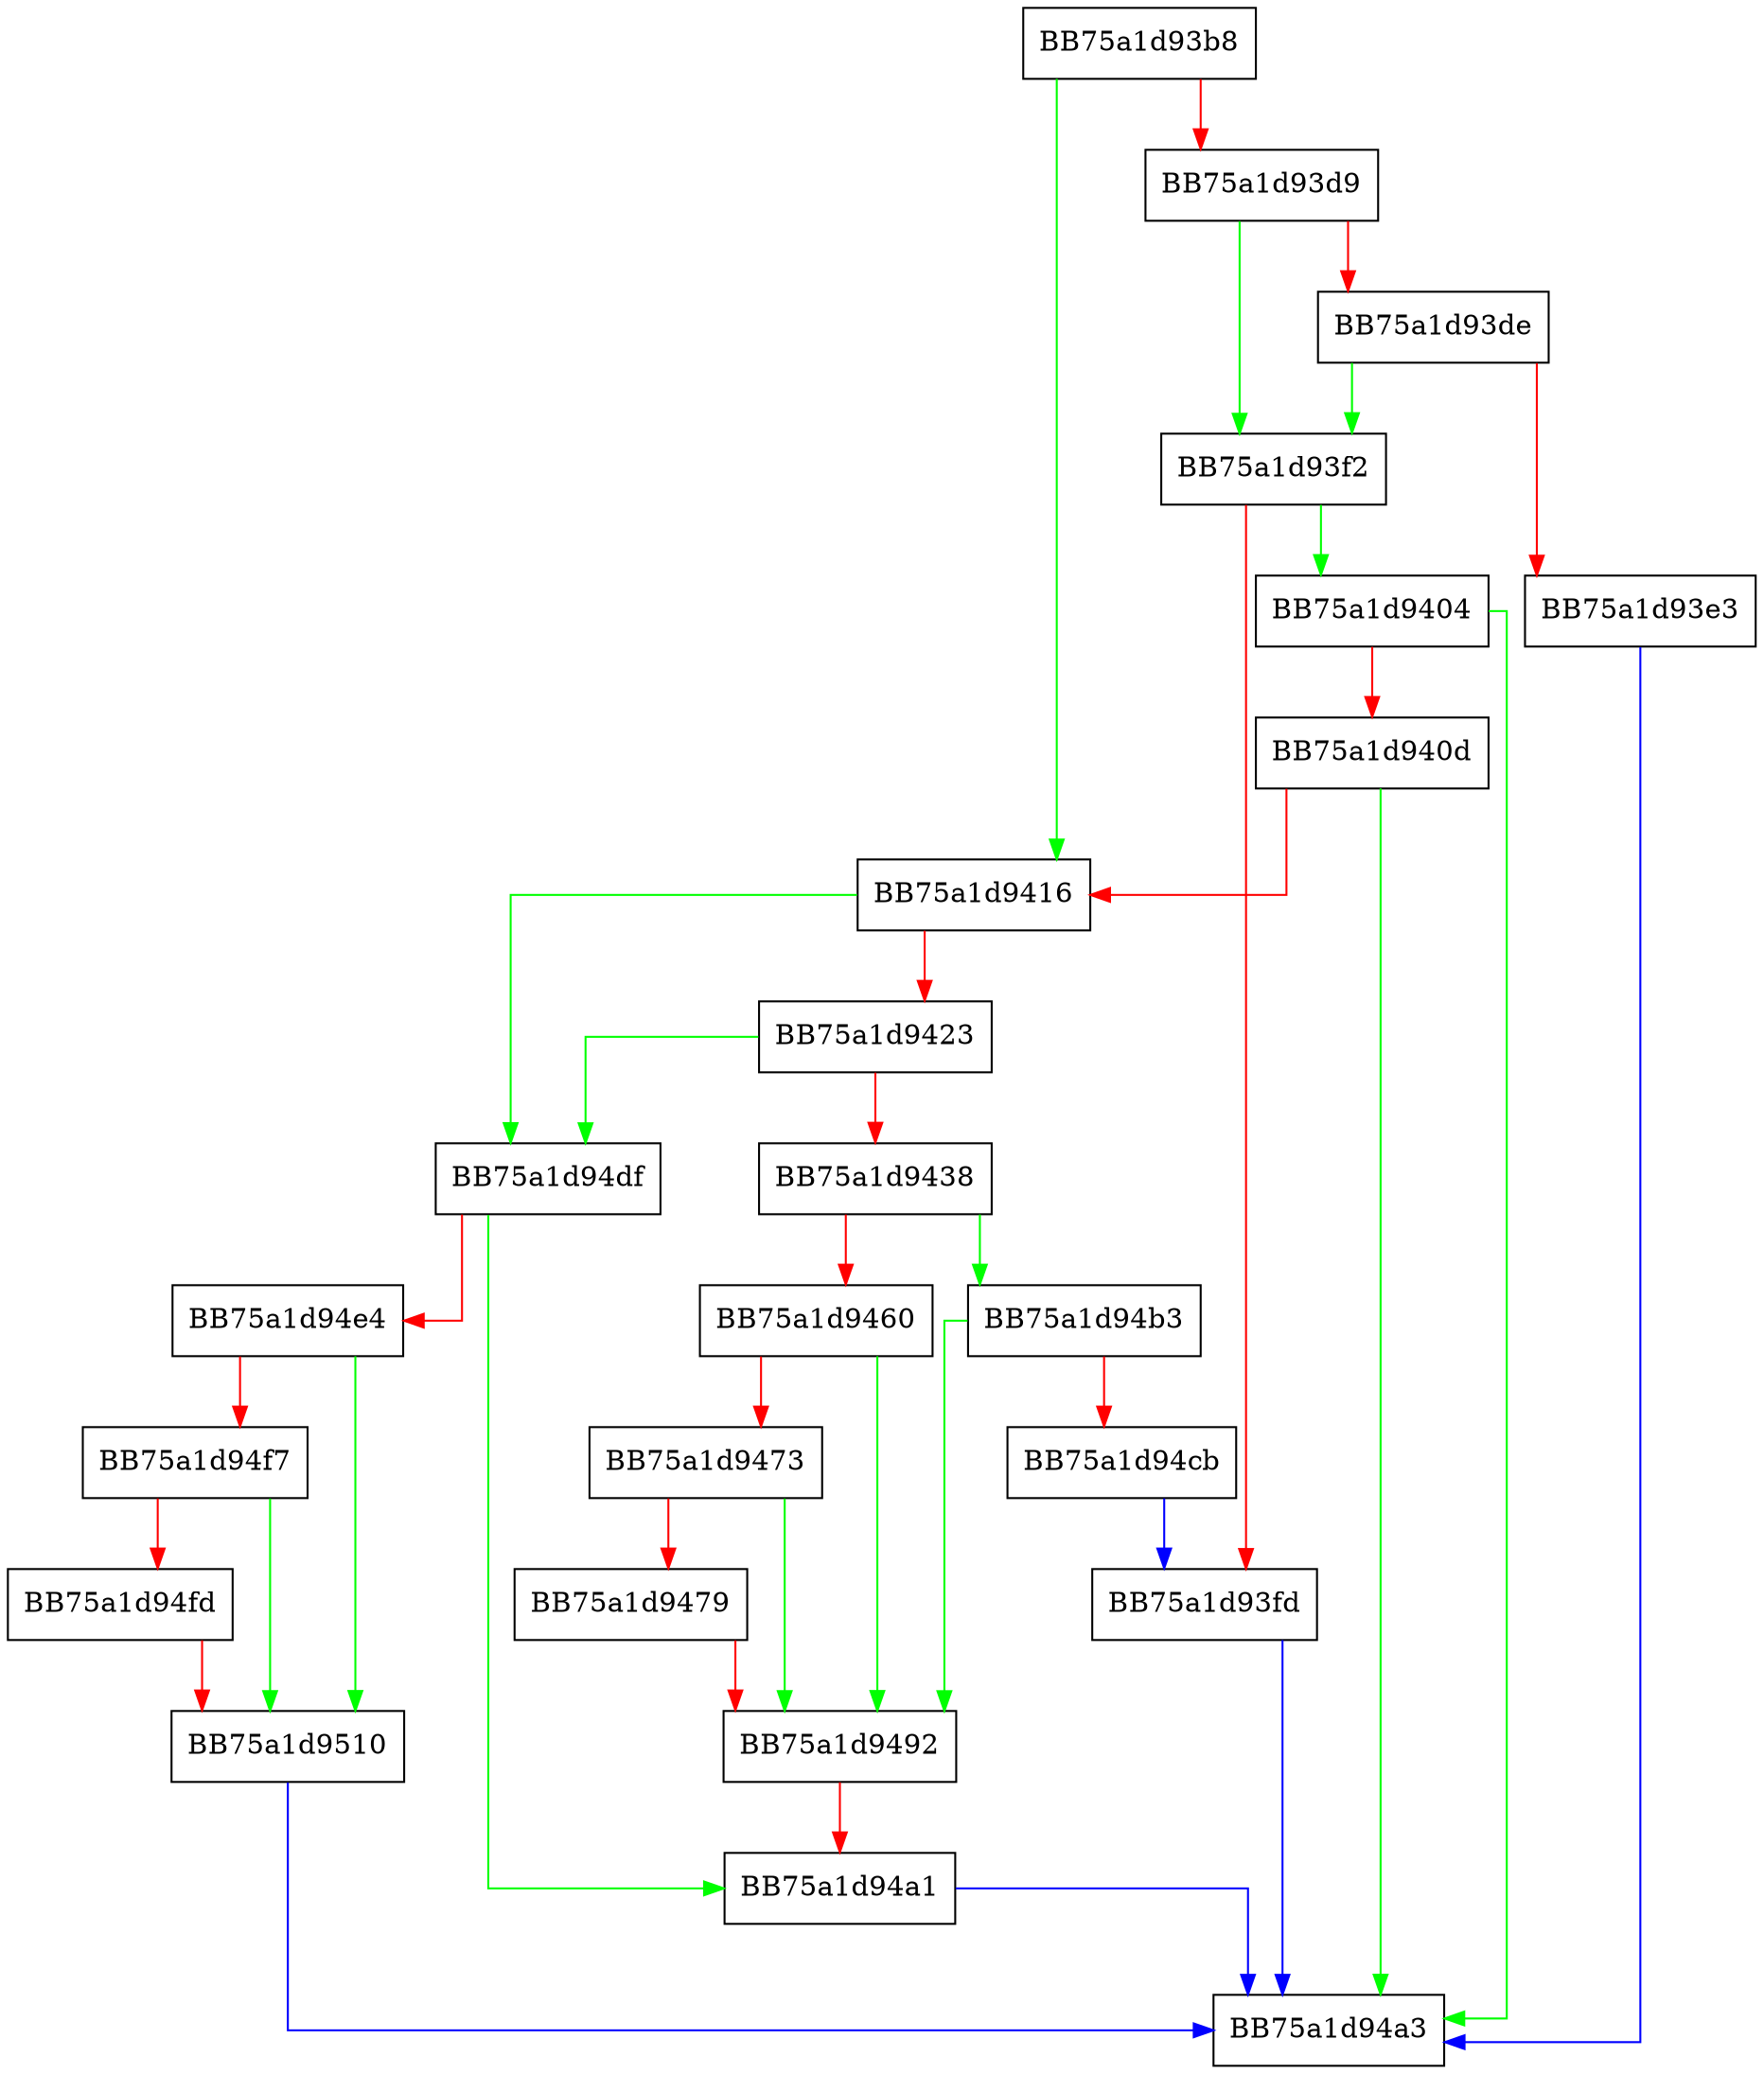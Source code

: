 digraph Run {
  node [shape="box"];
  graph [splines=ortho];
  BB75a1d93b8 -> BB75a1d9416 [color="green"];
  BB75a1d93b8 -> BB75a1d93d9 [color="red"];
  BB75a1d93d9 -> BB75a1d93f2 [color="green"];
  BB75a1d93d9 -> BB75a1d93de [color="red"];
  BB75a1d93de -> BB75a1d93f2 [color="green"];
  BB75a1d93de -> BB75a1d93e3 [color="red"];
  BB75a1d93e3 -> BB75a1d94a3 [color="blue"];
  BB75a1d93f2 -> BB75a1d9404 [color="green"];
  BB75a1d93f2 -> BB75a1d93fd [color="red"];
  BB75a1d93fd -> BB75a1d94a3 [color="blue"];
  BB75a1d9404 -> BB75a1d94a3 [color="green"];
  BB75a1d9404 -> BB75a1d940d [color="red"];
  BB75a1d940d -> BB75a1d94a3 [color="green"];
  BB75a1d940d -> BB75a1d9416 [color="red"];
  BB75a1d9416 -> BB75a1d94df [color="green"];
  BB75a1d9416 -> BB75a1d9423 [color="red"];
  BB75a1d9423 -> BB75a1d94df [color="green"];
  BB75a1d9423 -> BB75a1d9438 [color="red"];
  BB75a1d9438 -> BB75a1d94b3 [color="green"];
  BB75a1d9438 -> BB75a1d9460 [color="red"];
  BB75a1d9460 -> BB75a1d9492 [color="green"];
  BB75a1d9460 -> BB75a1d9473 [color="red"];
  BB75a1d9473 -> BB75a1d9492 [color="green"];
  BB75a1d9473 -> BB75a1d9479 [color="red"];
  BB75a1d9479 -> BB75a1d9492 [color="red"];
  BB75a1d9492 -> BB75a1d94a1 [color="red"];
  BB75a1d94a1 -> BB75a1d94a3 [color="blue"];
  BB75a1d94b3 -> BB75a1d9492 [color="green"];
  BB75a1d94b3 -> BB75a1d94cb [color="red"];
  BB75a1d94cb -> BB75a1d93fd [color="blue"];
  BB75a1d94df -> BB75a1d94a1 [color="green"];
  BB75a1d94df -> BB75a1d94e4 [color="red"];
  BB75a1d94e4 -> BB75a1d9510 [color="green"];
  BB75a1d94e4 -> BB75a1d94f7 [color="red"];
  BB75a1d94f7 -> BB75a1d9510 [color="green"];
  BB75a1d94f7 -> BB75a1d94fd [color="red"];
  BB75a1d94fd -> BB75a1d9510 [color="red"];
  BB75a1d9510 -> BB75a1d94a3 [color="blue"];
}